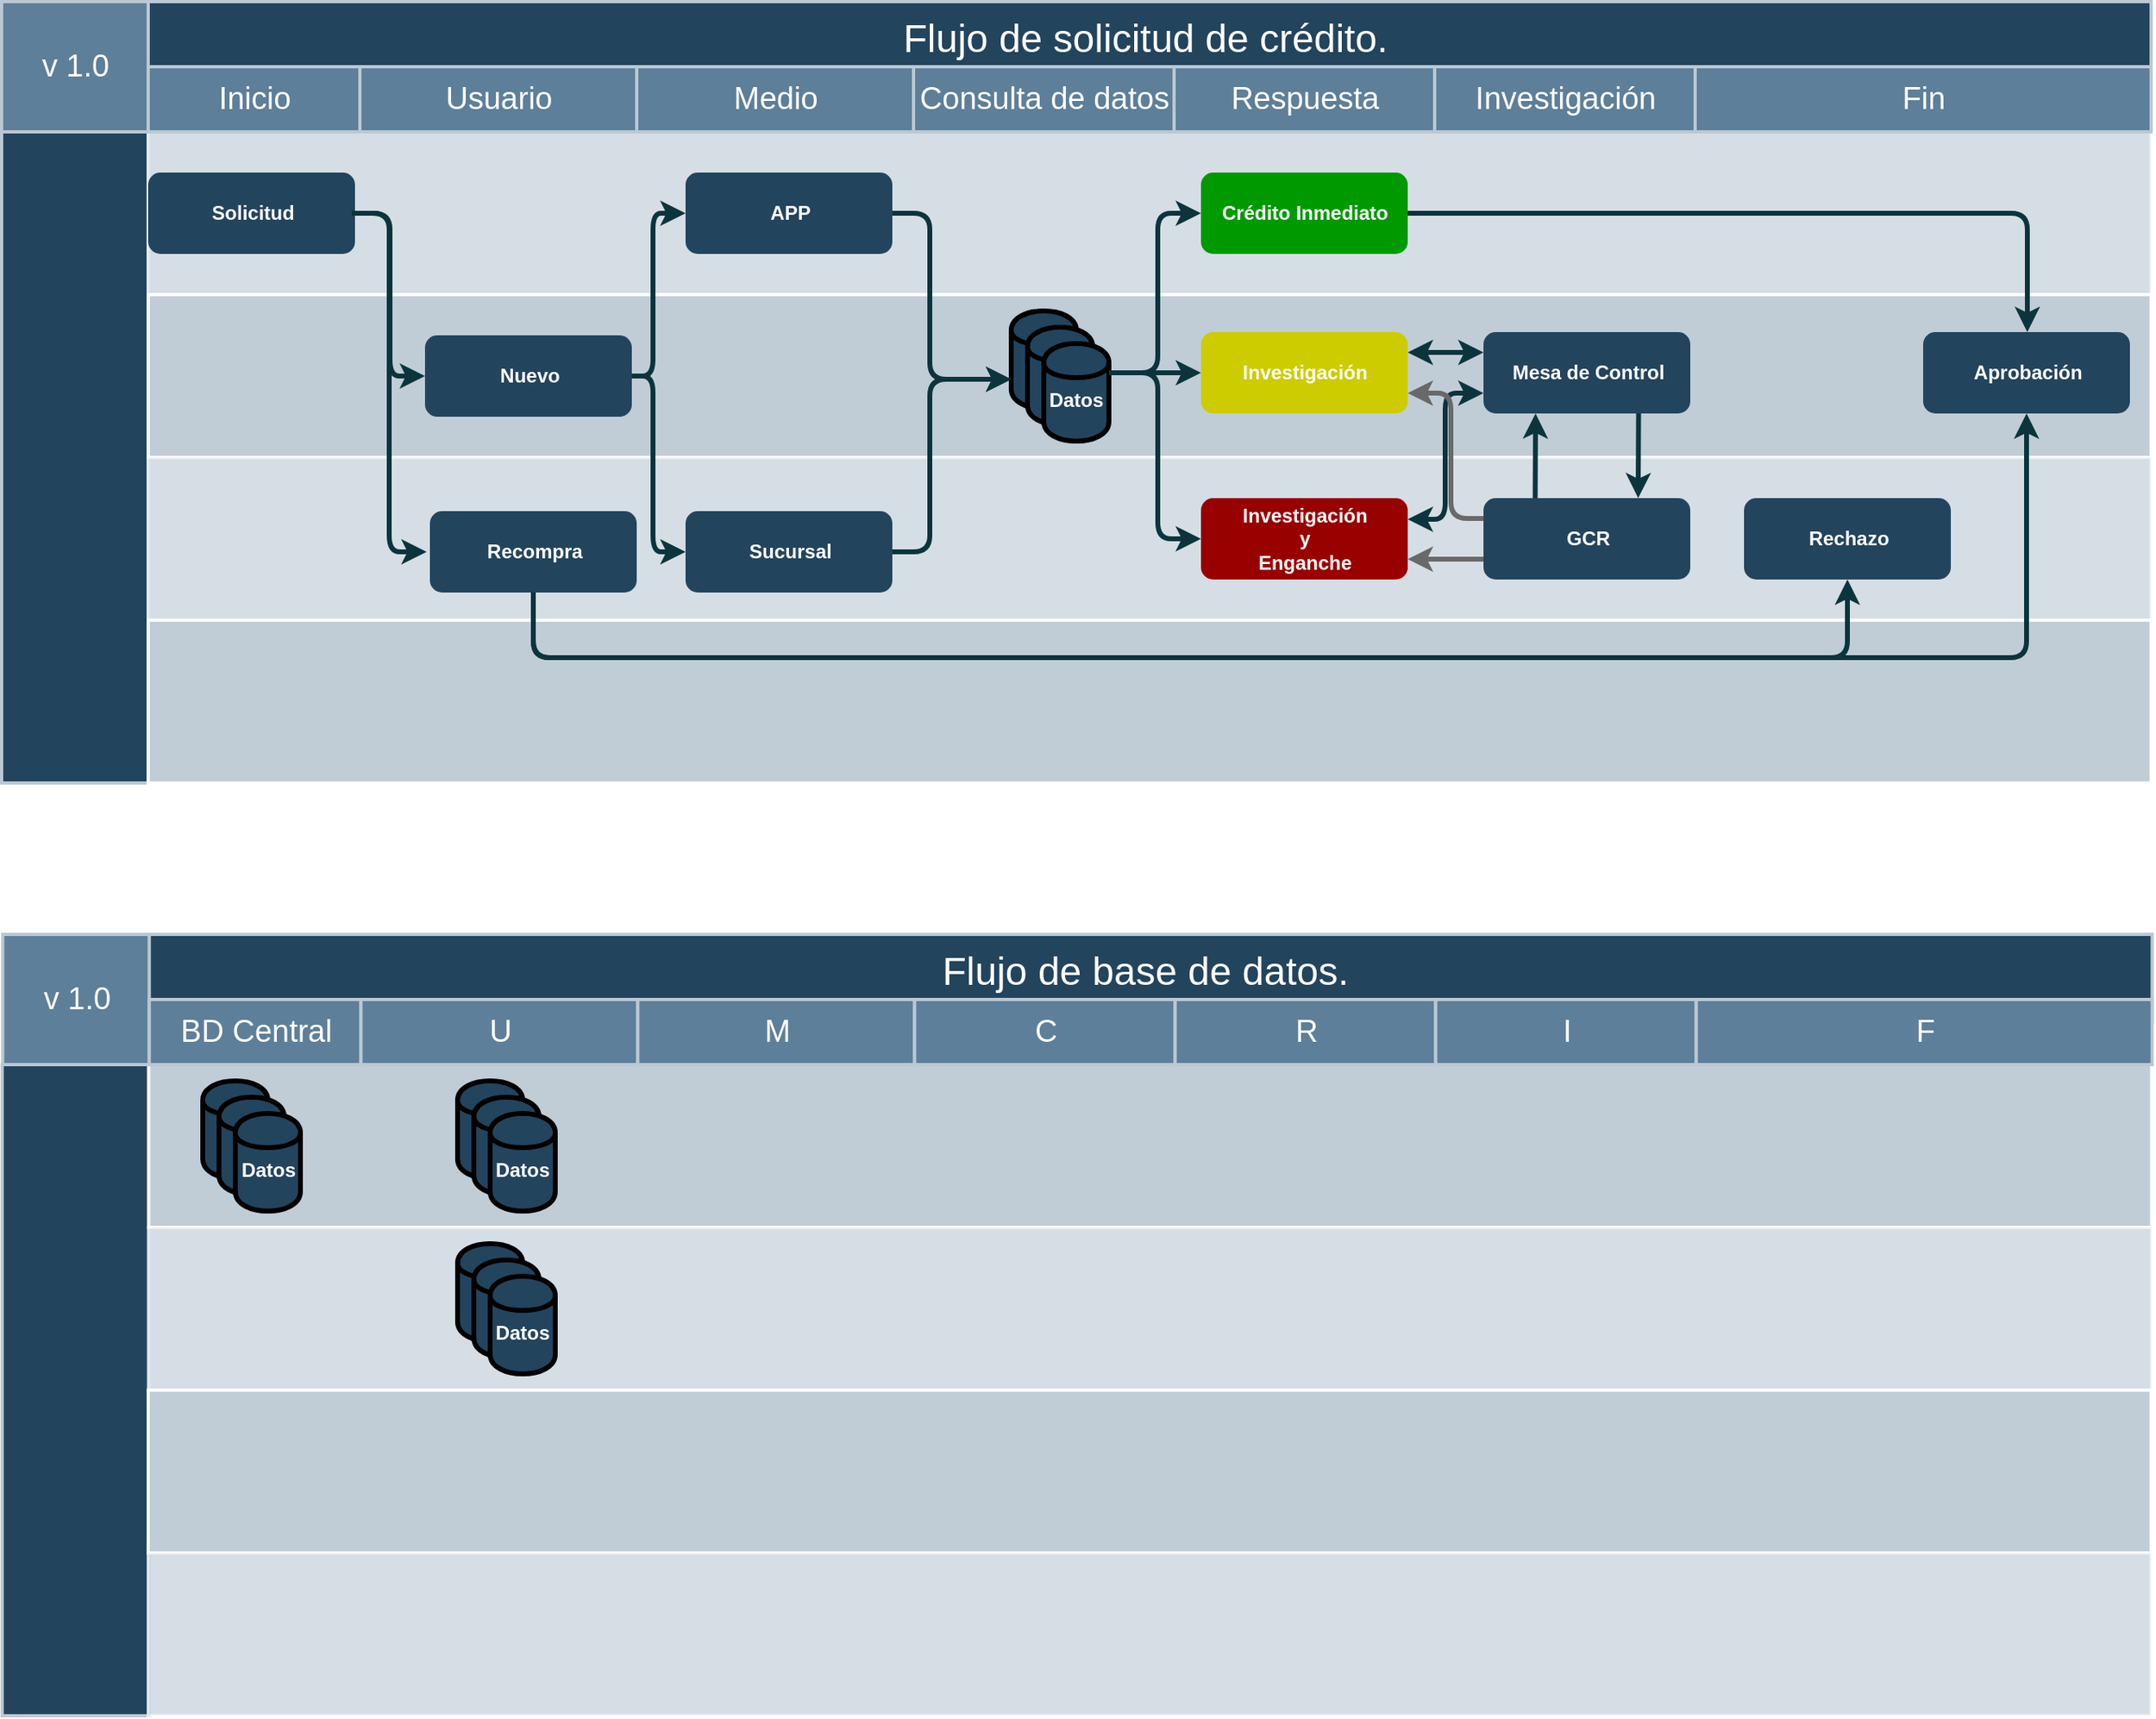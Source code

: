 <mxfile version="13.4.9" type="github">
  <diagram id="6a731a19-8d31-9384-78a2-239565b7b9f0" name="Page-1">
    <mxGraphModel dx="2546" dy="807" grid="1" gridSize="10" guides="1" tooltips="1" connect="1" arrows="1" fold="1" page="1" pageScale="1" pageWidth="1169" pageHeight="827" background="#ffffff" math="0" shadow="0">
      <root>
        <mxCell id="0" />
        <mxCell id="1" parent="0" />
        <mxCell id="56" value="Flujo de solicitud de crédito." style="strokeColor=#BAC8D3;fillColor=#23445D;fontSize=24;strokeWidth=2;fontFamily=Helvetica;html=1;fontColor=#FFFFFF;fontStyle=0;spacingBottom=8;spacingRight=0;spacingLeft=83;" parent="1" vertex="1">
          <mxGeometry x="0.33" y="827" width="1319.67" height="54" as="geometry" />
        </mxCell>
        <mxCell id="57" value="" style="strokeColor=#BAC8D3;fillColor=#23445D;fontSize=24;strokeWidth=2;horizontal=0;fontFamily=Helvetica;html=1;fontColor=#FFFFFF;fontStyle=0" parent="1" vertex="1">
          <mxGeometry y="907" width="90" height="400" as="geometry" />
        </mxCell>
        <mxCell id="59" value="v 1.0" style="strokeColor=#BAC8D3;fillColor=#5d7f99;fontSize=19;strokeWidth=2;fontFamily=Helvetica;html=1;labelBackgroundColor=none;fontColor=#FFFFFF;" parent="1" vertex="1">
          <mxGeometry y="827" width="90" height="80" as="geometry" />
        </mxCell>
        <mxCell id="67" value="" style="strokeColor=#BAC8D3;fillColor=#23445D;fontSize=24;strokeWidth=2;horizontal=0;fontFamily=Helvetica;html=1;fontColor=#FFFFFF;fontStyle=0" parent="1" vertex="1">
          <mxGeometry x="0.33" y="1480" width="90" height="400" as="geometry" />
        </mxCell>
        <mxCell id="68" value="" style="strokeColor=#FFFFFF;fillColor=#BAC8D3;fontSize=18;strokeWidth=2;fontFamily=Helvetica;html=1;opacity=60;" parent="1" vertex="1">
          <mxGeometry x="90" y="907" width="1230" height="100" as="geometry" />
        </mxCell>
        <mxCell id="69" value="" style="strokeColor=#FFFFFF;fillColor=#BAC8D3;fontSize=18;strokeWidth=2;fontFamily=Helvetica;html=1;opacity=90;" parent="1" vertex="1">
          <mxGeometry x="90" y="1007" width="1230" height="100" as="geometry" />
        </mxCell>
        <mxCell id="70" value="" style="strokeColor=#FFFFFF;fillColor=#BAC8D3;fontSize=18;strokeWidth=2;fontFamily=Helvetica;html=1;opacity=60;" parent="1" vertex="1">
          <mxGeometry x="90" y="1107" width="1230" height="100" as="geometry" />
        </mxCell>
        <mxCell id="71" value="" style="strokeColor=#FFFFFF;fillColor=#BAC8D3;fontSize=18;strokeWidth=2;fontFamily=Helvetica;html=1;opacity=90;" parent="1" vertex="1">
          <mxGeometry x="90" y="1207" width="1230" height="100" as="geometry" />
        </mxCell>
        <mxCell id="73" value="" style="strokeColor=#FFFFFF;fillColor=#BAC8D3;fontSize=18;strokeWidth=2;fontFamily=Helvetica;html=1;opacity=90;" parent="1" vertex="1">
          <mxGeometry x="90.33" y="1480" width="1230" height="100" as="geometry" />
        </mxCell>
        <mxCell id="74" value="" style="strokeColor=#FFFFFF;fillColor=#BAC8D3;fontSize=18;strokeWidth=2;fontFamily=Helvetica;html=1;opacity=60;" parent="1" vertex="1">
          <mxGeometry x="90.33" y="1580" width="1230" height="100" as="geometry" />
        </mxCell>
        <mxCell id="90" value="&lt;b&gt;&lt;font color=&quot;#FFFFFF&quot;&gt;Solicitud&lt;/font&gt;&lt;/b&gt;" style="rounded=1;fillColor=#23445D;strokeColor=none;strokeWidth=2;fontFamily=Helvetica;html=1;gradientColor=none;" parent="1" vertex="1">
          <mxGeometry x="90.005" y="932" width="127" height="50" as="geometry" />
        </mxCell>
        <mxCell id="92" value="&lt;font color=&quot;#FFFFFF&quot;&gt;&lt;b&gt;Nuevo&lt;/b&gt;&lt;/font&gt;" style="rounded=1;fillColor=#23445D;strokeColor=none;strokeWidth=2;fontFamily=Helvetica;html=1;gradientColor=none;" parent="1" vertex="1">
          <mxGeometry x="260.004" y="1032" width="127" height="50" as="geometry" />
        </mxCell>
        <mxCell id="140" value="" style="group" parent="1" vertex="1" connectable="0">
          <mxGeometry x="90" y="867" width="300" height="40" as="geometry" />
        </mxCell>
        <mxCell id="141" value="Inicio" style="strokeColor=#BAC8D3;fillColor=#5d7f99;fontSize=19;strokeWidth=2;fontFamily=Helvetica;html=1;labelBackgroundColor=none;fontColor=#FFFFFF;" parent="140" vertex="1">
          <mxGeometry width="130.0" height="40" as="geometry" />
        </mxCell>
        <mxCell id="142" value="Usuario" style="strokeColor=#BAC8D3;fillColor=#5d7f99;fontSize=19;strokeWidth=2;fontFamily=Helvetica;html=1;labelBackgroundColor=none;fontColor=#FFFFFF;" parent="140" vertex="1">
          <mxGeometry x="130" width="170" height="40" as="geometry" />
        </mxCell>
        <mxCell id="143" value="Medio" style="strokeColor=#BAC8D3;fillColor=#5d7f99;fontSize=19;strokeWidth=2;fontFamily=Helvetica;html=1;labelBackgroundColor=none;fontColor=#FFFFFF;" parent="1" vertex="1">
          <mxGeometry x="390" y="867" width="170" height="40" as="geometry" />
        </mxCell>
        <mxCell id="L_8B3M4ZMhIBCMp_4Mvt-145" value="" style="edgeStyle=elbowEdgeStyle;elbow=horizontal;strokeWidth=3;strokeColor=#0C343D;fontFamily=Helvetica;html=1;exitX=1;exitY=0.5;exitDx=0;exitDy=0;entryX=0;entryY=0.5;entryDx=0;entryDy=0;" parent="1" source="90" target="92" edge="1">
          <mxGeometry x="-358.901" y="420" width="131.973" height="100" as="geometry">
            <mxPoint x="240.004" y="970" as="sourcePoint" />
            <mxPoint x="350.555" y="870" as="targetPoint" />
          </mxGeometry>
        </mxCell>
        <mxCell id="L_8B3M4ZMhIBCMp_4Mvt-146" value="&lt;font color=&quot;#FFFFFF&quot;&gt;&lt;b&gt;Recompra&lt;/b&gt;&lt;/font&gt;" style="rounded=1;fillColor=#23445D;strokeColor=none;strokeWidth=2;fontFamily=Helvetica;html=1;gradientColor=none;" parent="1" vertex="1">
          <mxGeometry x="263.004" y="1140" width="127" height="50" as="geometry" />
        </mxCell>
        <mxCell id="L_8B3M4ZMhIBCMp_4Mvt-147" value="" style="edgeStyle=elbowEdgeStyle;elbow=horizontal;strokeWidth=3;strokeColor=#0C343D;fontFamily=Helvetica;html=1;exitX=1;exitY=0.5;exitDx=0;exitDy=0;entryX=0;entryY=0.5;entryDx=0;entryDy=0;" parent="1" edge="1">
          <mxGeometry x="-350.901" y="430" width="131.973" height="100" as="geometry">
            <mxPoint x="215.005" y="957" as="sourcePoint" />
            <mxPoint x="261.004" y="1165.0" as="targetPoint" />
            <Array as="points">
              <mxPoint x="238" y="1070" />
              <mxPoint x="228" y="1090" />
            </Array>
          </mxGeometry>
        </mxCell>
        <mxCell id="L_8B3M4ZMhIBCMp_4Mvt-148" value="&lt;font color=&quot;#FFFFFF&quot;&gt;&lt;b&gt;APP&lt;/b&gt;&lt;/font&gt;" style="rounded=1;fillColor=#23445D;strokeColor=none;strokeWidth=2;fontFamily=Helvetica;html=1;gradientColor=none;" parent="1" vertex="1">
          <mxGeometry x="420.004" y="932" width="127" height="50" as="geometry" />
        </mxCell>
        <mxCell id="L_8B3M4ZMhIBCMp_4Mvt-149" value="&lt;font color=&quot;#FFFFFF&quot;&gt;&lt;b&gt;Sucursal&lt;/b&gt;&lt;/font&gt;" style="rounded=1;fillColor=#23445D;strokeColor=none;strokeWidth=2;fontFamily=Helvetica;html=1;gradientColor=none;" parent="1" vertex="1">
          <mxGeometry x="420.004" y="1140" width="127" height="50" as="geometry" />
        </mxCell>
        <mxCell id="L_8B3M4ZMhIBCMp_4Mvt-150" value="" style="edgeStyle=elbowEdgeStyle;elbow=horizontal;strokeWidth=3;strokeColor=#0C343D;fontFamily=Helvetica;html=1;exitX=1;exitY=0.5;exitDx=0;exitDy=0;entryX=0;entryY=0.5;entryDx=0;entryDy=0;" parent="1" source="92" target="L_8B3M4ZMhIBCMp_4Mvt-148" edge="1">
          <mxGeometry x="-145.901" y="526" width="131.973" height="100" as="geometry">
            <mxPoint x="420.005" y="1053.0" as="sourcePoint" />
            <mxPoint x="466.004" y="1261.0" as="targetPoint" />
            <Array as="points">
              <mxPoint x="400" y="1057" />
              <mxPoint x="433" y="1186" />
            </Array>
          </mxGeometry>
        </mxCell>
        <mxCell id="L_8B3M4ZMhIBCMp_4Mvt-151" value="" style="edgeStyle=elbowEdgeStyle;elbow=horizontal;strokeWidth=3;strokeColor=#0C343D;fontFamily=Helvetica;html=1;exitX=1;exitY=0.5;exitDx=0;exitDy=0;entryX=0;entryY=0.5;entryDx=0;entryDy=0;" parent="1" source="92" target="L_8B3M4ZMhIBCMp_4Mvt-149" edge="1">
          <mxGeometry x="-155.901" y="534" width="131.973" height="100" as="geometry">
            <mxPoint x="410.005" y="1061.0" as="sourcePoint" />
            <mxPoint x="456.004" y="1269.0" as="targetPoint" />
            <Array as="points">
              <mxPoint x="400" y="1170" />
              <mxPoint x="423" y="1194" />
            </Array>
          </mxGeometry>
        </mxCell>
        <mxCell id="L_8B3M4ZMhIBCMp_4Mvt-152" value="Consulta de datos" style="strokeColor=#BAC8D3;fillColor=#5d7f99;fontSize=19;strokeWidth=2;fontFamily=Helvetica;html=1;labelBackgroundColor=none;fontColor=#FFFFFF;" parent="1" vertex="1">
          <mxGeometry x="560" y="867" width="160" height="40" as="geometry" />
        </mxCell>
        <mxCell id="L_8B3M4ZMhIBCMp_4Mvt-153" value="" style="shape=cylinder;whiteSpace=wrap;html=1;boundedLbl=1;backgroundOutline=1;strokeWidth=3;fillColor=#23445D;" parent="1" vertex="1">
          <mxGeometry x="620" y="1017" width="40" height="60" as="geometry" />
        </mxCell>
        <mxCell id="L_8B3M4ZMhIBCMp_4Mvt-155" value="" style="shape=cylinder;whiteSpace=wrap;html=1;boundedLbl=1;backgroundOutline=1;strokeWidth=3;fillColor=#23445D;" parent="1" vertex="1">
          <mxGeometry x="630" y="1027" width="40" height="60" as="geometry" />
        </mxCell>
        <mxCell id="L_8B3M4ZMhIBCMp_4Mvt-156" value="" style="shape=cylinder;whiteSpace=wrap;html=1;boundedLbl=1;backgroundOutline=1;strokeWidth=3;fillColor=#23445D;" parent="1" vertex="1">
          <mxGeometry x="640" y="1037" width="40" height="60" as="geometry" />
        </mxCell>
        <mxCell id="L_8B3M4ZMhIBCMp_4Mvt-157" value="" style="edgeStyle=elbowEdgeStyle;elbow=horizontal;strokeWidth=3;strokeColor=#0C343D;fontFamily=Helvetica;html=1;entryX=0;entryY=0.7;entryDx=0;entryDy=0;exitX=1;exitY=0.5;exitDx=0;exitDy=0;" parent="1" source="L_8B3M4ZMhIBCMp_4Mvt-148" target="L_8B3M4ZMhIBCMp_4Mvt-153" edge="1">
          <mxGeometry x="27.099" y="629" width="131.973" height="100" as="geometry">
            <mxPoint x="560.004" y="1160.0" as="sourcePoint" />
            <mxPoint x="593.004" y="1060.0" as="targetPoint" />
            <Array as="points">
              <mxPoint x="570" y="1070" />
              <mxPoint x="573" y="1160" />
              <mxPoint x="606" y="1289" />
            </Array>
          </mxGeometry>
        </mxCell>
        <mxCell id="L_8B3M4ZMhIBCMp_4Mvt-158" value="" style="edgeStyle=elbowEdgeStyle;elbow=horizontal;strokeWidth=3;strokeColor=#0C343D;fontFamily=Helvetica;html=1;exitX=1;exitY=0.5;exitDx=0;exitDy=0;entryX=0;entryY=0.7;entryDx=0;entryDy=0;" parent="1" source="L_8B3M4ZMhIBCMp_4Mvt-149" target="L_8B3M4ZMhIBCMp_4Mvt-153" edge="1">
          <mxGeometry x="47.099" y="639" width="131.973" height="100" as="geometry">
            <mxPoint x="580.004" y="1170.0" as="sourcePoint" />
            <mxPoint x="613.004" y="1070.0" as="targetPoint" />
            <Array as="points">
              <mxPoint x="570" y="1100" />
              <mxPoint x="626" y="1299" />
            </Array>
          </mxGeometry>
        </mxCell>
        <mxCell id="L_8B3M4ZMhIBCMp_4Mvt-159" value="&lt;div&gt;&lt;font color=&quot;#FFFFFF&quot;&gt;&lt;b&gt;Investigación&lt;/b&gt;&lt;/font&gt;&lt;/div&gt;&lt;div&gt;&lt;font color=&quot;#FFFFFF&quot;&gt;&lt;b&gt;y&lt;/b&gt;&lt;/font&gt;&lt;/div&gt;&lt;div&gt;&lt;font color=&quot;#FFFFFF&quot;&gt;&lt;b&gt; Enganche&lt;/b&gt;&lt;/font&gt;&lt;/div&gt;" style="rounded=1;strokeColor=none;strokeWidth=2;fontFamily=Helvetica;html=1;gradientColor=none;fillColor=#990000;" parent="1" vertex="1">
          <mxGeometry x="736.504" y="1132" width="127" height="50" as="geometry" />
        </mxCell>
        <mxCell id="L_8B3M4ZMhIBCMp_4Mvt-161" value="Respuesta" style="strokeColor=#BAC8D3;fillColor=#5d7f99;fontSize=19;strokeWidth=2;fontFamily=Helvetica;html=1;labelBackgroundColor=none;fontColor=#FFFFFF;" parent="1" vertex="1">
          <mxGeometry x="720" y="867" width="160" height="40" as="geometry" />
        </mxCell>
        <mxCell id="L_8B3M4ZMhIBCMp_4Mvt-162" value="&lt;font color=&quot;#FFFFFF&quot;&gt;&lt;b&gt;Investigación&lt;/b&gt;&lt;/font&gt;" style="rounded=1;strokeColor=none;strokeWidth=2;fontFamily=Helvetica;html=1;gradientColor=none;fillColor=#CCCC00;" parent="1" vertex="1">
          <mxGeometry x="736.504" y="1030" width="127" height="50" as="geometry" />
        </mxCell>
        <mxCell id="L_8B3M4ZMhIBCMp_4Mvt-163" value="&lt;font color=&quot;#FFFFFF&quot;&gt;&lt;b&gt;Crédito Inmediato&lt;br&gt;&lt;/b&gt;&lt;/font&gt;" style="rounded=1;strokeColor=none;strokeWidth=2;fontFamily=Helvetica;html=1;gradientColor=none;fillColor=#009900;" parent="1" vertex="1">
          <mxGeometry x="736.504" y="932" width="127" height="50" as="geometry" />
        </mxCell>
        <mxCell id="L_8B3M4ZMhIBCMp_4Mvt-164" value="" style="edgeStyle=elbowEdgeStyle;elbow=horizontal;strokeWidth=3;strokeColor=#0C343D;fontFamily=Helvetica;html=1;exitX=1;exitY=0.3;exitDx=0;exitDy=0;entryX=0;entryY=0.5;entryDx=0;entryDy=0;" parent="1" source="L_8B3M4ZMhIBCMp_4Mvt-156" target="L_8B3M4ZMhIBCMp_4Mvt-163" edge="1">
          <mxGeometry x="190.099" y="732" width="131.973" height="100" as="geometry">
            <mxPoint x="710.004" y="1060.0" as="sourcePoint" />
            <mxPoint x="783" y="1162" as="targetPoint" />
            <Array as="points">
              <mxPoint x="710" y="1020" />
              <mxPoint x="720" y="1090" />
              <mxPoint x="733" y="1173" />
              <mxPoint x="736" y="1263" />
              <mxPoint x="769" y="1392" />
            </Array>
          </mxGeometry>
        </mxCell>
        <mxCell id="L_8B3M4ZMhIBCMp_4Mvt-165" value="" style="edgeStyle=elbowEdgeStyle;elbow=horizontal;strokeWidth=3;strokeColor=#0C343D;fontFamily=Helvetica;html=1;entryX=0;entryY=0.5;entryDx=0;entryDy=0;exitX=1;exitY=0.3;exitDx=0;exitDy=0;" parent="1" source="L_8B3M4ZMhIBCMp_4Mvt-156" target="L_8B3M4ZMhIBCMp_4Mvt-162" edge="1">
          <mxGeometry x="200.099" y="742" width="131.973" height="100" as="geometry">
            <mxPoint x="690" y="1065.0" as="sourcePoint" />
            <mxPoint x="746.504" y="967.0" as="targetPoint" />
            <Array as="points">
              <mxPoint x="710" y="1057" />
              <mxPoint x="730" y="1100" />
              <mxPoint x="743" y="1183" />
              <mxPoint x="746" y="1273" />
              <mxPoint x="779" y="1402" />
            </Array>
          </mxGeometry>
        </mxCell>
        <mxCell id="L_8B3M4ZMhIBCMp_4Mvt-166" value="" style="edgeStyle=elbowEdgeStyle;elbow=horizontal;strokeWidth=3;strokeColor=#0C343D;fontFamily=Helvetica;html=1;exitX=1;exitY=0.3;exitDx=0;exitDy=0;entryX=0;entryY=0.5;entryDx=0;entryDy=0;" parent="1" source="L_8B3M4ZMhIBCMp_4Mvt-156" target="L_8B3M4ZMhIBCMp_4Mvt-159" edge="1">
          <mxGeometry x="210.099" y="752" width="131.973" height="100" as="geometry">
            <mxPoint x="700" y="1075.0" as="sourcePoint" />
            <mxPoint x="756.504" y="977.0" as="targetPoint" />
            <Array as="points">
              <mxPoint x="710" y="1100" />
              <mxPoint x="730" y="1040" />
              <mxPoint x="740" y="1110" />
              <mxPoint x="753" y="1193" />
              <mxPoint x="756" y="1283" />
              <mxPoint x="789" y="1412" />
            </Array>
          </mxGeometry>
        </mxCell>
        <mxCell id="L_8B3M4ZMhIBCMp_4Mvt-168" value="&lt;b&gt;&lt;font color=&quot;#FFFFFF&quot;&gt;Datos&lt;/font&gt;&lt;/b&gt;" style="text;html=1;strokeColor=none;fillColor=none;align=center;verticalAlign=middle;whiteSpace=wrap;rounded=0;" parent="1" vertex="1">
          <mxGeometry x="640" y="1062" width="40" height="20" as="geometry" />
        </mxCell>
        <mxCell id="L_8B3M4ZMhIBCMp_4Mvt-169" value="&lt;font color=&quot;#FFFFFF&quot;&gt;&lt;b&gt;GCR&lt;/b&gt;&lt;/font&gt;" style="rounded=1;fillColor=#23445D;strokeColor=none;strokeWidth=2;fontFamily=Helvetica;html=1;gradientColor=none;" parent="1" vertex="1">
          <mxGeometry x="910.004" y="1132" width="127" height="50" as="geometry" />
        </mxCell>
        <mxCell id="L_8B3M4ZMhIBCMp_4Mvt-170" value="Investigación" style="strokeColor=#BAC8D3;fillColor=#5d7f99;fontSize=19;strokeWidth=2;fontFamily=Helvetica;html=1;labelBackgroundColor=none;fontColor=#FFFFFF;" parent="1" vertex="1">
          <mxGeometry x="880" y="867" width="160" height="40" as="geometry" />
        </mxCell>
        <mxCell id="L_8B3M4ZMhIBCMp_4Mvt-171" value="&lt;font color=&quot;#FFFFFF&quot;&gt;&lt;b&gt;Mesa de Control&lt;br&gt;&lt;/b&gt;&lt;/font&gt;" style="rounded=1;fillColor=#23445D;strokeColor=none;strokeWidth=2;fontFamily=Helvetica;html=1;gradientColor=none;" parent="1" vertex="1">
          <mxGeometry x="910.004" y="1030" width="127" height="50" as="geometry" />
        </mxCell>
        <mxCell id="l3mfxVfRqM96wmPtT7w8-145" value="" style="edgeStyle=elbowEdgeStyle;elbow=horizontal;strokeWidth=3;strokeColor=#0C343D;fontFamily=Helvetica;html=1;exitX=0;exitY=0.25;exitDx=0;exitDy=0;entryX=1;entryY=0.25;entryDx=0;entryDy=0;startArrow=classic;startFill=1;" edge="1" parent="1" source="L_8B3M4ZMhIBCMp_4Mvt-171" target="L_8B3M4ZMhIBCMp_4Mvt-162">
          <mxGeometry x="400.099" y="785" width="131.973" height="100" as="geometry">
            <mxPoint x="870" y="1088" as="sourcePoint" />
            <mxPoint x="926.504" y="1190" as="targetPoint" />
            <Array as="points">
              <mxPoint x="880" y="1070" />
              <mxPoint x="920" y="1073" />
              <mxPoint x="930" y="1143" />
              <mxPoint x="943" y="1226" />
              <mxPoint x="946" y="1316" />
              <mxPoint x="979" y="1445" />
            </Array>
          </mxGeometry>
        </mxCell>
        <mxCell id="l3mfxVfRqM96wmPtT7w8-146" value="" style="edgeStyle=elbowEdgeStyle;elbow=horizontal;strokeWidth=3;strokeColor=#0C343D;fontFamily=Helvetica;html=1;startArrow=classic;startFill=1;exitX=0;exitY=0.75;exitDx=0;exitDy=0;" edge="1" parent="1" source="L_8B3M4ZMhIBCMp_4Mvt-171" target="L_8B3M4ZMhIBCMp_4Mvt-159">
          <mxGeometry x="406.599" y="860" width="131.973" height="100" as="geometry">
            <mxPoint x="916.504" y="1130" as="sourcePoint" />
            <mxPoint x="870.004" y="1130" as="targetPoint" />
            <Array as="points">
              <mxPoint x="886.5" y="1145" />
              <mxPoint x="926.5" y="1148" />
              <mxPoint x="936.5" y="1218" />
              <mxPoint x="949.5" y="1301" />
              <mxPoint x="952.5" y="1391" />
              <mxPoint x="985.5" y="1520" />
            </Array>
          </mxGeometry>
        </mxCell>
        <mxCell id="l3mfxVfRqM96wmPtT7w8-147" value="" style="edgeStyle=elbowEdgeStyle;elbow=horizontal;strokeWidth=3;strokeColor=#0C343D;fontFamily=Helvetica;html=1;exitX=0.75;exitY=1;exitDx=0;exitDy=0;entryX=0.75;entryY=0;entryDx=0;entryDy=0;" edge="1" parent="1" source="L_8B3M4ZMhIBCMp_4Mvt-171" target="L_8B3M4ZMhIBCMp_4Mvt-169">
          <mxGeometry x="590.099" y="794" width="131.973" height="100" as="geometry">
            <mxPoint x="1060" y="1097" as="sourcePoint" />
            <mxPoint x="1116.504" y="1199" as="targetPoint" />
            <Array as="points">
              <mxPoint x="1005" y="1110" />
              <mxPoint x="1110" y="1082" />
              <mxPoint x="1120" y="1152" />
              <mxPoint x="1133" y="1235" />
              <mxPoint x="1136" y="1325" />
              <mxPoint x="1169" y="1454" />
            </Array>
          </mxGeometry>
        </mxCell>
        <mxCell id="l3mfxVfRqM96wmPtT7w8-148" value="" style="edgeStyle=elbowEdgeStyle;elbow=horizontal;strokeWidth=3;strokeColor=#0C343D;fontFamily=Helvetica;html=1;exitX=0.25;exitY=0;exitDx=0;exitDy=0;entryX=0.25;entryY=1;entryDx=0;entryDy=0;" edge="1" parent="1" source="L_8B3M4ZMhIBCMp_4Mvt-169" target="L_8B3M4ZMhIBCMp_4Mvt-171">
          <mxGeometry x="600.099" y="804" width="131.973" height="100" as="geometry">
            <mxPoint x="1015.254" y="1090" as="sourcePoint" />
            <mxPoint x="1015.254" y="1142" as="targetPoint" />
            <Array as="points">
              <mxPoint x="942" y="1110" />
              <mxPoint x="1120" y="1092" />
              <mxPoint x="1130" y="1162" />
              <mxPoint x="1143" y="1245" />
              <mxPoint x="1146" y="1335" />
              <mxPoint x="1179" y="1464" />
            </Array>
          </mxGeometry>
        </mxCell>
        <mxCell id="l3mfxVfRqM96wmPtT7w8-149" value="" style="edgeStyle=elbowEdgeStyle;elbow=horizontal;strokeWidth=3;fontFamily=Helvetica;html=1;entryX=1;entryY=0.75;entryDx=0;entryDy=0;strokeColor=#696969;exitX=0;exitY=0.25;exitDx=0;exitDy=0;" edge="1" parent="1" source="L_8B3M4ZMhIBCMp_4Mvt-169" target="L_8B3M4ZMhIBCMp_4Mvt-162">
          <mxGeometry x="558.349" y="806" width="131.973" height="100" as="geometry">
            <mxPoint x="900.004" y="1134" as="sourcePoint" />
            <mxPoint x="900.004" y="1082" as="targetPoint" />
            <Array as="points">
              <mxPoint x="890" y="1145" />
              <mxPoint x="890" y="1145" />
              <mxPoint x="890" y="1110" />
              <mxPoint x="1078.25" y="1094" />
              <mxPoint x="1088.25" y="1164" />
              <mxPoint x="1101.25" y="1247" />
              <mxPoint x="1104.25" y="1337" />
              <mxPoint x="1137.25" y="1466" />
            </Array>
          </mxGeometry>
        </mxCell>
        <mxCell id="l3mfxVfRqM96wmPtT7w8-150" value="" style="edgeStyle=elbowEdgeStyle;elbow=horizontal;strokeWidth=3;fontFamily=Helvetica;html=1;exitX=0;exitY=0.75;exitDx=0;exitDy=0;entryX=1;entryY=0.75;entryDx=0;entryDy=0;strokeColor=#696969;" edge="1" parent="1" source="L_8B3M4ZMhIBCMp_4Mvt-169" target="L_8B3M4ZMhIBCMp_4Mvt-159">
          <mxGeometry x="568.349" y="816" width="131.973" height="100" as="geometry">
            <mxPoint x="920.004" y="1154.5" as="sourcePoint" />
            <mxPoint x="873.504" y="1077.5" as="targetPoint" />
            <Array as="points">
              <mxPoint x="880" y="1157" />
              <mxPoint x="1088.25" y="1104" />
              <mxPoint x="1098.25" y="1174" />
              <mxPoint x="1111.25" y="1257" />
              <mxPoint x="1114.25" y="1347" />
              <mxPoint x="1147.25" y="1476" />
            </Array>
          </mxGeometry>
        </mxCell>
        <mxCell id="l3mfxVfRqM96wmPtT7w8-151" value="Fin" style="strokeColor=#BAC8D3;fillColor=#5d7f99;fontSize=19;strokeWidth=2;fontFamily=Helvetica;html=1;labelBackgroundColor=none;fontColor=#FFFFFF;" vertex="1" parent="1">
          <mxGeometry x="1040" y="867" width="280" height="40" as="geometry" />
        </mxCell>
        <mxCell id="l3mfxVfRqM96wmPtT7w8-152" value="&lt;font color=&quot;#FFFFFF&quot;&gt;&lt;b&gt;Aprobación&lt;br&gt;&lt;/b&gt;&lt;/font&gt;" style="rounded=1;fillColor=#23445D;strokeColor=none;strokeWidth=2;fontFamily=Helvetica;html=1;gradientColor=none;" vertex="1" parent="1">
          <mxGeometry x="1180.004" y="1030" width="127" height="50" as="geometry" />
        </mxCell>
        <mxCell id="l3mfxVfRqM96wmPtT7w8-153" value="&lt;font color=&quot;#FFFFFF&quot;&gt;&lt;b&gt;Rechazo&lt;br&gt;&lt;/b&gt;&lt;/font&gt;" style="rounded=1;fillColor=#23445D;strokeColor=none;strokeWidth=2;fontFamily=Helvetica;html=1;gradientColor=none;" vertex="1" parent="1">
          <mxGeometry x="1070.004" y="1132" width="127" height="50" as="geometry" />
        </mxCell>
        <mxCell id="l3mfxVfRqM96wmPtT7w8-154" value="" style="edgeStyle=elbowEdgeStyle;elbow=horizontal;strokeWidth=3;strokeColor=#0C343D;fontFamily=Helvetica;html=1;exitX=1;exitY=0.5;exitDx=0;exitDy=0;entryX=0.5;entryY=0;entryDx=0;entryDy=0;" edge="1" parent="1" source="L_8B3M4ZMhIBCMp_4Mvt-163" target="l3mfxVfRqM96wmPtT7w8-152">
          <mxGeometry x="523.599" y="665" width="131.973" height="100" as="geometry">
            <mxPoint x="1013.5" y="988" as="sourcePoint" />
            <mxPoint x="1070.004" y="890.0" as="targetPoint" />
            <Array as="points">
              <mxPoint x="1244" y="990" />
              <mxPoint x="1233" y="990" />
              <mxPoint x="1053.5" y="1023" />
              <mxPoint x="1066.5" y="1106" />
              <mxPoint x="1069.5" y="1196" />
              <mxPoint x="1102.5" y="1325" />
            </Array>
          </mxGeometry>
        </mxCell>
        <mxCell id="l3mfxVfRqM96wmPtT7w8-155" value="" style="edgeStyle=elbowEdgeStyle;elbow=horizontal;strokeWidth=3;strokeColor=#0C343D;fontFamily=Helvetica;html=1;exitX=0.5;exitY=1;exitDx=0;exitDy=0;entryX=0.5;entryY=1;entryDx=0;entryDy=0;" edge="1" parent="1" source="L_8B3M4ZMhIBCMp_4Mvt-146" target="l3mfxVfRqM96wmPtT7w8-152">
          <mxGeometry x="-19.901" y="958" width="131.973" height="100" as="geometry">
            <mxPoint x="320.004" y="1250" as="sourcePoint" />
            <mxPoint x="689.004" y="1323" as="targetPoint" />
            <Array as="points">
              <mxPoint x="720" y="1230" />
              <mxPoint x="720" y="1210" />
              <mxPoint x="1110" y="1110" />
              <mxPoint x="1100" y="1210" />
              <mxPoint x="327" y="1230" />
              <mxPoint x="610" y="1240" />
              <mxPoint x="689.5" y="1283" />
              <mxPoint x="510" y="1316" />
              <mxPoint x="523" y="1399" />
              <mxPoint x="526" y="1489" />
              <mxPoint x="559" y="1618" />
            </Array>
          </mxGeometry>
        </mxCell>
        <mxCell id="l3mfxVfRqM96wmPtT7w8-156" value="" style="edgeStyle=elbowEdgeStyle;elbow=horizontal;strokeWidth=3;strokeColor=#0C343D;fontFamily=Helvetica;html=1;exitX=0.5;exitY=1;exitDx=0;exitDy=0;entryX=0.5;entryY=1;entryDx=0;entryDy=0;" edge="1" parent="1" source="L_8B3M4ZMhIBCMp_4Mvt-146" target="l3mfxVfRqM96wmPtT7w8-153">
          <mxGeometry x="-9.901" y="968" width="131.973" height="100" as="geometry">
            <mxPoint x="336.504" y="1200" as="sourcePoint" />
            <mxPoint x="1253.504" y="1090" as="targetPoint" />
            <Array as="points">
              <mxPoint x="790" y="1230" />
              <mxPoint x="730" y="1220" />
              <mxPoint x="1120" y="1120" />
              <mxPoint x="1110" y="1220" />
              <mxPoint x="337" y="1240" />
              <mxPoint x="620" y="1250" />
              <mxPoint x="699.5" y="1293" />
              <mxPoint x="520" y="1326" />
              <mxPoint x="533" y="1409" />
              <mxPoint x="536" y="1499" />
              <mxPoint x="569" y="1628" />
            </Array>
          </mxGeometry>
        </mxCell>
        <mxCell id="l3mfxVfRqM96wmPtT7w8-157" value="Flujo de base de datos." style="strokeColor=#BAC8D3;fillColor=#23445D;fontSize=24;strokeWidth=2;fontFamily=Helvetica;html=1;fontColor=#FFFFFF;fontStyle=0;spacingBottom=8;spacingRight=0;spacingLeft=83;" vertex="1" parent="1">
          <mxGeometry x="0.99" y="1400" width="1319.67" height="54" as="geometry" />
        </mxCell>
        <mxCell id="l3mfxVfRqM96wmPtT7w8-158" value="v 1.0" style="strokeColor=#BAC8D3;fillColor=#5d7f99;fontSize=19;strokeWidth=2;fontFamily=Helvetica;html=1;labelBackgroundColor=none;fontColor=#FFFFFF;" vertex="1" parent="1">
          <mxGeometry x="0.66" y="1400" width="90" height="80" as="geometry" />
        </mxCell>
        <mxCell id="l3mfxVfRqM96wmPtT7w8-159" value="" style="group" vertex="1" connectable="0" parent="1">
          <mxGeometry x="90.66" y="1440" width="300" height="40" as="geometry" />
        </mxCell>
        <mxCell id="l3mfxVfRqM96wmPtT7w8-160" value="BD Central" style="strokeColor=#BAC8D3;fillColor=#5d7f99;fontSize=19;strokeWidth=2;fontFamily=Helvetica;html=1;labelBackgroundColor=none;fontColor=#FFFFFF;" vertex="1" parent="l3mfxVfRqM96wmPtT7w8-159">
          <mxGeometry width="130.0" height="40" as="geometry" />
        </mxCell>
        <mxCell id="l3mfxVfRqM96wmPtT7w8-161" value="U" style="strokeColor=#BAC8D3;fillColor=#5d7f99;fontSize=19;strokeWidth=2;fontFamily=Helvetica;html=1;labelBackgroundColor=none;fontColor=#FFFFFF;" vertex="1" parent="l3mfxVfRqM96wmPtT7w8-159">
          <mxGeometry x="130" width="170" height="40" as="geometry" />
        </mxCell>
        <mxCell id="l3mfxVfRqM96wmPtT7w8-162" value="M" style="strokeColor=#BAC8D3;fillColor=#5d7f99;fontSize=19;strokeWidth=2;fontFamily=Helvetica;html=1;labelBackgroundColor=none;fontColor=#FFFFFF;" vertex="1" parent="1">
          <mxGeometry x="390.66" y="1440" width="170" height="40" as="geometry" />
        </mxCell>
        <mxCell id="l3mfxVfRqM96wmPtT7w8-163" value="C" style="strokeColor=#BAC8D3;fillColor=#5d7f99;fontSize=19;strokeWidth=2;fontFamily=Helvetica;html=1;labelBackgroundColor=none;fontColor=#FFFFFF;" vertex="1" parent="1">
          <mxGeometry x="560.66" y="1440" width="160" height="40" as="geometry" />
        </mxCell>
        <mxCell id="l3mfxVfRqM96wmPtT7w8-164" value="R" style="strokeColor=#BAC8D3;fillColor=#5d7f99;fontSize=19;strokeWidth=2;fontFamily=Helvetica;html=1;labelBackgroundColor=none;fontColor=#FFFFFF;" vertex="1" parent="1">
          <mxGeometry x="720.66" y="1440" width="160" height="40" as="geometry" />
        </mxCell>
        <mxCell id="l3mfxVfRqM96wmPtT7w8-165" value="I" style="strokeColor=#BAC8D3;fillColor=#5d7f99;fontSize=19;strokeWidth=2;fontFamily=Helvetica;html=1;labelBackgroundColor=none;fontColor=#FFFFFF;" vertex="1" parent="1">
          <mxGeometry x="880.66" y="1440" width="160" height="40" as="geometry" />
        </mxCell>
        <mxCell id="l3mfxVfRqM96wmPtT7w8-166" value="F" style="strokeColor=#BAC8D3;fillColor=#5d7f99;fontSize=19;strokeWidth=2;fontFamily=Helvetica;html=1;labelBackgroundColor=none;fontColor=#FFFFFF;" vertex="1" parent="1">
          <mxGeometry x="1040.66" y="1440" width="280" height="40" as="geometry" />
        </mxCell>
        <mxCell id="l3mfxVfRqM96wmPtT7w8-167" value="" style="strokeColor=#FFFFFF;fillColor=#BAC8D3;fontSize=18;strokeWidth=2;fontFamily=Helvetica;html=1;opacity=90;" vertex="1" parent="1">
          <mxGeometry x="90" y="1680" width="1230" height="100" as="geometry" />
        </mxCell>
        <mxCell id="l3mfxVfRqM96wmPtT7w8-168" value="" style="strokeColor=#FFFFFF;fillColor=#BAC8D3;fontSize=18;strokeWidth=2;fontFamily=Helvetica;html=1;opacity=60;" vertex="1" parent="1">
          <mxGeometry x="90" y="1780" width="1230" height="100" as="geometry" />
        </mxCell>
        <mxCell id="l3mfxVfRqM96wmPtT7w8-174" value="" style="shape=cylinder;whiteSpace=wrap;html=1;boundedLbl=1;backgroundOutline=1;strokeWidth=3;fillColor=#23445D;" vertex="1" parent="1">
          <mxGeometry x="123.5" y="1490" width="40" height="60" as="geometry" />
        </mxCell>
        <mxCell id="l3mfxVfRqM96wmPtT7w8-175" value="" style="shape=cylinder;whiteSpace=wrap;html=1;boundedLbl=1;backgroundOutline=1;strokeWidth=3;fillColor=#23445D;" vertex="1" parent="1">
          <mxGeometry x="133.5" y="1500" width="40" height="60" as="geometry" />
        </mxCell>
        <mxCell id="l3mfxVfRqM96wmPtT7w8-176" value="" style="shape=cylinder;whiteSpace=wrap;html=1;boundedLbl=1;backgroundOutline=1;strokeWidth=3;fillColor=#23445D;" vertex="1" parent="1">
          <mxGeometry x="143.5" y="1510" width="40" height="60" as="geometry" />
        </mxCell>
        <mxCell id="l3mfxVfRqM96wmPtT7w8-177" value="&lt;b&gt;&lt;font color=&quot;#FFFFFF&quot;&gt;Datos&lt;/font&gt;&lt;/b&gt;" style="text;html=1;strokeColor=none;fillColor=none;align=center;verticalAlign=middle;whiteSpace=wrap;rounded=0;" vertex="1" parent="1">
          <mxGeometry x="143.5" y="1535" width="40" height="20" as="geometry" />
        </mxCell>
        <mxCell id="l3mfxVfRqM96wmPtT7w8-178" value="" style="shape=cylinder;whiteSpace=wrap;html=1;boundedLbl=1;backgroundOutline=1;strokeWidth=3;fillColor=#23445D;" vertex="1" parent="1">
          <mxGeometry x="280" y="1490" width="40" height="60" as="geometry" />
        </mxCell>
        <mxCell id="l3mfxVfRqM96wmPtT7w8-179" value="" style="shape=cylinder;whiteSpace=wrap;html=1;boundedLbl=1;backgroundOutline=1;strokeWidth=3;fillColor=#23445D;" vertex="1" parent="1">
          <mxGeometry x="290" y="1500" width="40" height="60" as="geometry" />
        </mxCell>
        <mxCell id="l3mfxVfRqM96wmPtT7w8-180" value="" style="shape=cylinder;whiteSpace=wrap;html=1;boundedLbl=1;backgroundOutline=1;strokeWidth=3;fillColor=#23445D;" vertex="1" parent="1">
          <mxGeometry x="300" y="1510" width="40" height="60" as="geometry" />
        </mxCell>
        <mxCell id="l3mfxVfRqM96wmPtT7w8-181" value="&lt;b&gt;&lt;font color=&quot;#FFFFFF&quot;&gt;Datos&lt;/font&gt;&lt;/b&gt;" style="text;html=1;strokeColor=none;fillColor=none;align=center;verticalAlign=middle;whiteSpace=wrap;rounded=0;" vertex="1" parent="1">
          <mxGeometry x="300" y="1535" width="40" height="20" as="geometry" />
        </mxCell>
        <mxCell id="l3mfxVfRqM96wmPtT7w8-182" value="" style="shape=cylinder;whiteSpace=wrap;html=1;boundedLbl=1;backgroundOutline=1;strokeWidth=3;fillColor=#23445D;" vertex="1" parent="1">
          <mxGeometry x="280" y="1590" width="40" height="60" as="geometry" />
        </mxCell>
        <mxCell id="l3mfxVfRqM96wmPtT7w8-183" value="" style="shape=cylinder;whiteSpace=wrap;html=1;boundedLbl=1;backgroundOutline=1;strokeWidth=3;fillColor=#23445D;" vertex="1" parent="1">
          <mxGeometry x="290" y="1600" width="40" height="60" as="geometry" />
        </mxCell>
        <mxCell id="l3mfxVfRqM96wmPtT7w8-184" value="" style="shape=cylinder;whiteSpace=wrap;html=1;boundedLbl=1;backgroundOutline=1;strokeWidth=3;fillColor=#23445D;" vertex="1" parent="1">
          <mxGeometry x="300" y="1610" width="40" height="60" as="geometry" />
        </mxCell>
        <mxCell id="l3mfxVfRqM96wmPtT7w8-185" value="&lt;b&gt;&lt;font color=&quot;#FFFFFF&quot;&gt;Datos&lt;/font&gt;&lt;/b&gt;" style="text;html=1;strokeColor=none;fillColor=none;align=center;verticalAlign=middle;whiteSpace=wrap;rounded=0;" vertex="1" parent="1">
          <mxGeometry x="300" y="1635" width="40" height="20" as="geometry" />
        </mxCell>
      </root>
    </mxGraphModel>
  </diagram>
</mxfile>
